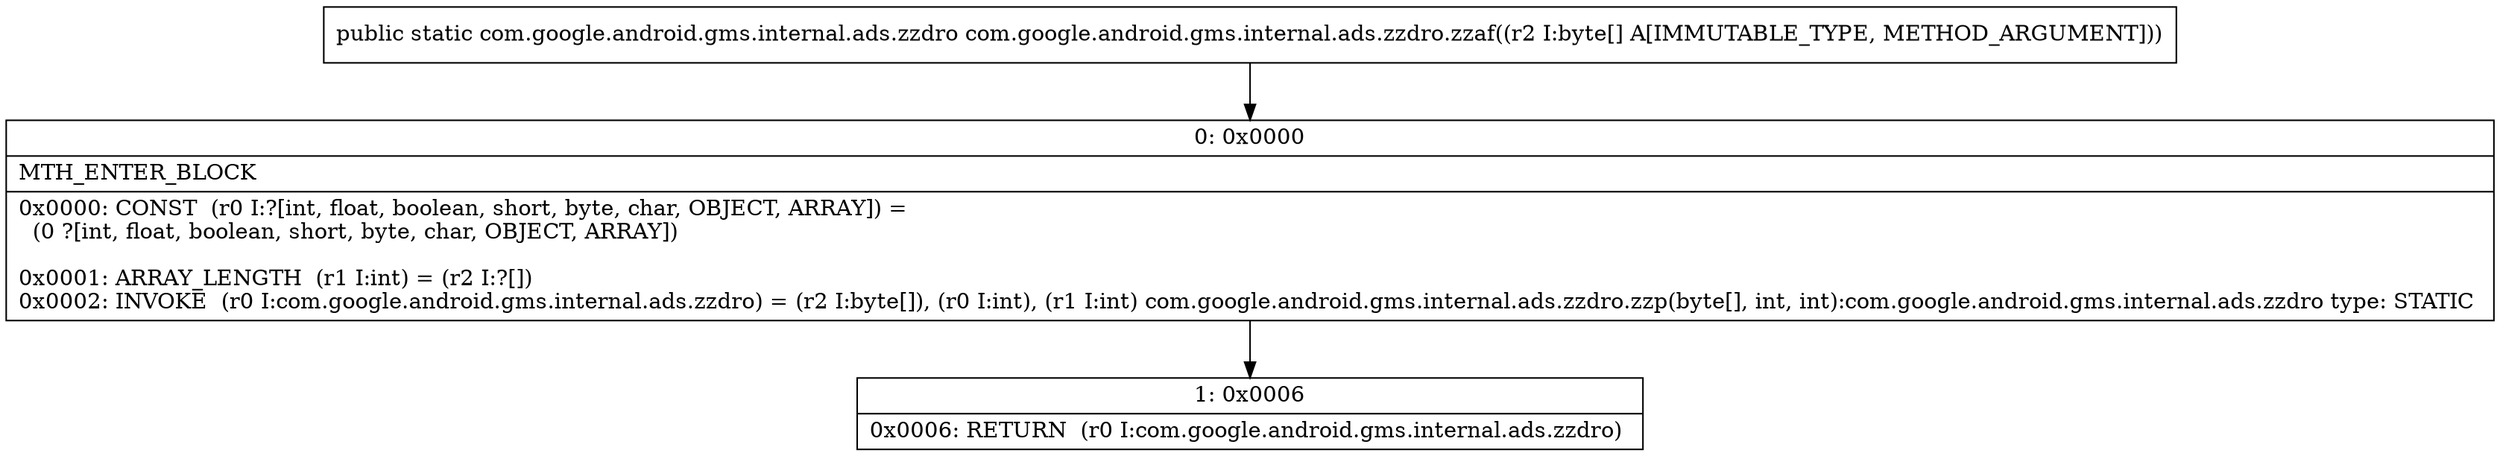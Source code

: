 digraph "CFG forcom.google.android.gms.internal.ads.zzdro.zzaf([B)Lcom\/google\/android\/gms\/internal\/ads\/zzdro;" {
Node_0 [shape=record,label="{0\:\ 0x0000|MTH_ENTER_BLOCK\l|0x0000: CONST  (r0 I:?[int, float, boolean, short, byte, char, OBJECT, ARRAY]) = \l  (0 ?[int, float, boolean, short, byte, char, OBJECT, ARRAY])\l \l0x0001: ARRAY_LENGTH  (r1 I:int) = (r2 I:?[]) \l0x0002: INVOKE  (r0 I:com.google.android.gms.internal.ads.zzdro) = (r2 I:byte[]), (r0 I:int), (r1 I:int) com.google.android.gms.internal.ads.zzdro.zzp(byte[], int, int):com.google.android.gms.internal.ads.zzdro type: STATIC \l}"];
Node_1 [shape=record,label="{1\:\ 0x0006|0x0006: RETURN  (r0 I:com.google.android.gms.internal.ads.zzdro) \l}"];
MethodNode[shape=record,label="{public static com.google.android.gms.internal.ads.zzdro com.google.android.gms.internal.ads.zzdro.zzaf((r2 I:byte[] A[IMMUTABLE_TYPE, METHOD_ARGUMENT])) }"];
MethodNode -> Node_0;
Node_0 -> Node_1;
}

